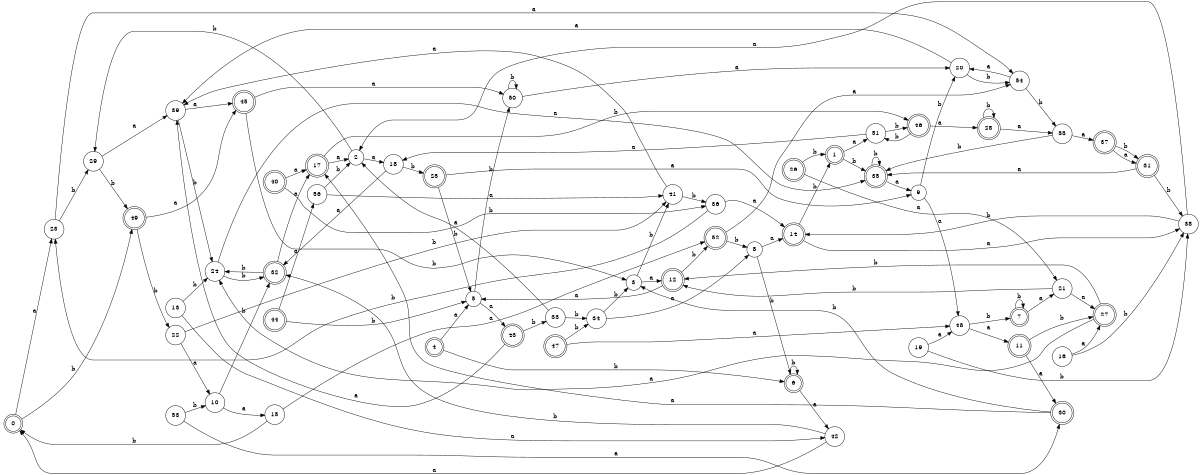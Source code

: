 digraph n46_1 {
__start0 [label="" shape="none"];

rankdir=LR;
size="8,5";

s0 [style="rounded,filled", color="black", fillcolor="white" shape="doublecircle", label="0"];
s1 [style="rounded,filled", color="black", fillcolor="white" shape="doublecircle", label="1"];
s2 [style="filled", color="black", fillcolor="white" shape="circle", label="2"];
s3 [style="filled", color="black", fillcolor="white" shape="circle", label="3"];
s4 [style="rounded,filled", color="black", fillcolor="white" shape="doublecircle", label="4"];
s5 [style="filled", color="black", fillcolor="white" shape="circle", label="5"];
s6 [style="rounded,filled", color="black", fillcolor="white" shape="doublecircle", label="6"];
s7 [style="rounded,filled", color="black", fillcolor="white" shape="doublecircle", label="7"];
s8 [style="filled", color="black", fillcolor="white" shape="circle", label="8"];
s9 [style="filled", color="black", fillcolor="white" shape="circle", label="9"];
s10 [style="filled", color="black", fillcolor="white" shape="circle", label="10"];
s11 [style="rounded,filled", color="black", fillcolor="white" shape="doublecircle", label="11"];
s12 [style="rounded,filled", color="black", fillcolor="white" shape="doublecircle", label="12"];
s13 [style="filled", color="black", fillcolor="white" shape="circle", label="13"];
s14 [style="rounded,filled", color="black", fillcolor="white" shape="doublecircle", label="14"];
s15 [style="filled", color="black", fillcolor="white" shape="circle", label="15"];
s16 [style="filled", color="black", fillcolor="white" shape="circle", label="16"];
s17 [style="rounded,filled", color="black", fillcolor="white" shape="doublecircle", label="17"];
s18 [style="filled", color="black", fillcolor="white" shape="circle", label="18"];
s19 [style="filled", color="black", fillcolor="white" shape="circle", label="19"];
s20 [style="filled", color="black", fillcolor="white" shape="circle", label="20"];
s21 [style="filled", color="black", fillcolor="white" shape="circle", label="21"];
s22 [style="filled", color="black", fillcolor="white" shape="circle", label="22"];
s23 [style="filled", color="black", fillcolor="white" shape="circle", label="23"];
s24 [style="filled", color="black", fillcolor="white" shape="circle", label="24"];
s25 [style="rounded,filled", color="black", fillcolor="white" shape="doublecircle", label="25"];
s26 [style="rounded,filled", color="black", fillcolor="white" shape="doublecircle", label="26"];
s27 [style="rounded,filled", color="black", fillcolor="white" shape="doublecircle", label="27"];
s28 [style="rounded,filled", color="black", fillcolor="white" shape="doublecircle", label="28"];
s29 [style="filled", color="black", fillcolor="white" shape="circle", label="29"];
s30 [style="rounded,filled", color="black", fillcolor="white" shape="doublecircle", label="30"];
s31 [style="rounded,filled", color="black", fillcolor="white" shape="doublecircle", label="31"];
s32 [style="rounded,filled", color="black", fillcolor="white" shape="doublecircle", label="32"];
s33 [style="filled", color="black", fillcolor="white" shape="circle", label="33"];
s34 [style="filled", color="black", fillcolor="white" shape="circle", label="34"];
s35 [style="rounded,filled", color="black", fillcolor="white" shape="doublecircle", label="35"];
s36 [style="filled", color="black", fillcolor="white" shape="circle", label="36"];
s37 [style="rounded,filled", color="black", fillcolor="white" shape="doublecircle", label="37"];
s38 [style="filled", color="black", fillcolor="white" shape="circle", label="38"];
s39 [style="filled", color="black", fillcolor="white" shape="circle", label="39"];
s40 [style="rounded,filled", color="black", fillcolor="white" shape="doublecircle", label="40"];
s41 [style="filled", color="black", fillcolor="white" shape="circle", label="41"];
s42 [style="filled", color="black", fillcolor="white" shape="circle", label="42"];
s43 [style="rounded,filled", color="black", fillcolor="white" shape="doublecircle", label="43"];
s44 [style="rounded,filled", color="black", fillcolor="white" shape="doublecircle", label="44"];
s45 [style="rounded,filled", color="black", fillcolor="white" shape="doublecircle", label="45"];
s46 [style="rounded,filled", color="black", fillcolor="white" shape="doublecircle", label="46"];
s47 [style="rounded,filled", color="black", fillcolor="white" shape="doublecircle", label="47"];
s48 [style="filled", color="black", fillcolor="white" shape="circle", label="48"];
s49 [style="rounded,filled", color="black", fillcolor="white" shape="doublecircle", label="49"];
s50 [style="filled", color="black", fillcolor="white" shape="circle", label="50"];
s51 [style="filled", color="black", fillcolor="white" shape="circle", label="51"];
s52 [style="rounded,filled", color="black", fillcolor="white" shape="doublecircle", label="52"];
s53 [style="filled", color="black", fillcolor="white" shape="circle", label="53"];
s54 [style="filled", color="black", fillcolor="white" shape="circle", label="54"];
s55 [style="filled", color="black", fillcolor="white" shape="circle", label="55"];
s56 [style="filled", color="black", fillcolor="white" shape="circle", label="56"];
s0 -> s23 [label="a"];
s0 -> s49 [label="b"];
s1 -> s51 [label="a"];
s1 -> s35 [label="b"];
s2 -> s18 [label="a"];
s2 -> s29 [label="b"];
s3 -> s12 [label="a"];
s3 -> s41 [label="b"];
s4 -> s5 [label="a"];
s4 -> s6 [label="b"];
s5 -> s43 [label="a"];
s5 -> s50 [label="b"];
s6 -> s42 [label="a"];
s6 -> s6 [label="b"];
s7 -> s21 [label="a"];
s7 -> s7 [label="b"];
s8 -> s14 [label="a"];
s8 -> s6 [label="b"];
s9 -> s48 [label="a"];
s9 -> s20 [label="b"];
s10 -> s15 [label="a"];
s10 -> s32 [label="b"];
s11 -> s30 [label="a"];
s11 -> s27 [label="b"];
s12 -> s5 [label="a"];
s12 -> s52 [label="b"];
s13 -> s42 [label="a"];
s13 -> s24 [label="b"];
s14 -> s38 [label="a"];
s14 -> s1 [label="b"];
s15 -> s52 [label="a"];
s15 -> s0 [label="b"];
s16 -> s27 [label="a"];
s16 -> s38 [label="b"];
s17 -> s2 [label="a"];
s17 -> s46 [label="b"];
s18 -> s32 [label="a"];
s18 -> s25 [label="b"];
s19 -> s48 [label="a"];
s19 -> s38 [label="b"];
s20 -> s39 [label="a"];
s20 -> s54 [label="b"];
s21 -> s27 [label="a"];
s21 -> s12 [label="b"];
s22 -> s10 [label="a"];
s22 -> s41 [label="b"];
s23 -> s54 [label="a"];
s23 -> s29 [label="b"];
s24 -> s35 [label="a"];
s24 -> s32 [label="b"];
s25 -> s9 [label="a"];
s25 -> s5 [label="b"];
s26 -> s21 [label="a"];
s26 -> s1 [label="b"];
s27 -> s24 [label="a"];
s27 -> s12 [label="b"];
s28 -> s55 [label="a"];
s28 -> s28 [label="b"];
s29 -> s39 [label="a"];
s29 -> s49 [label="b"];
s30 -> s17 [label="a"];
s30 -> s3 [label="b"];
s31 -> s35 [label="a"];
s31 -> s38 [label="b"];
s32 -> s17 [label="a"];
s32 -> s24 [label="b"];
s33 -> s2 [label="a"];
s33 -> s34 [label="b"];
s34 -> s8 [label="a"];
s34 -> s3 [label="b"];
s35 -> s9 [label="a"];
s35 -> s35 [label="b"];
s36 -> s14 [label="a"];
s36 -> s23 [label="b"];
s37 -> s31 [label="a"];
s37 -> s31 [label="b"];
s38 -> s2 [label="a"];
s38 -> s14 [label="b"];
s39 -> s45 [label="a"];
s39 -> s24 [label="b"];
s40 -> s17 [label="a"];
s40 -> s36 [label="b"];
s41 -> s39 [label="a"];
s41 -> s36 [label="b"];
s42 -> s0 [label="a"];
s42 -> s32 [label="b"];
s43 -> s39 [label="a"];
s43 -> s33 [label="b"];
s44 -> s56 [label="a"];
s44 -> s5 [label="b"];
s45 -> s50 [label="a"];
s45 -> s3 [label="b"];
s46 -> s28 [label="a"];
s46 -> s51 [label="b"];
s47 -> s48 [label="a"];
s47 -> s34 [label="b"];
s48 -> s11 [label="a"];
s48 -> s7 [label="b"];
s49 -> s45 [label="a"];
s49 -> s22 [label="b"];
s50 -> s20 [label="a"];
s50 -> s50 [label="b"];
s51 -> s18 [label="a"];
s51 -> s46 [label="b"];
s52 -> s54 [label="a"];
s52 -> s8 [label="b"];
s53 -> s30 [label="a"];
s53 -> s10 [label="b"];
s54 -> s20 [label="a"];
s54 -> s55 [label="b"];
s55 -> s37 [label="a"];
s55 -> s35 [label="b"];
s56 -> s41 [label="a"];
s56 -> s2 [label="b"];

}